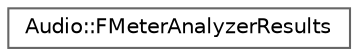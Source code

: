 digraph "Graphical Class Hierarchy"
{
 // INTERACTIVE_SVG=YES
 // LATEX_PDF_SIZE
  bgcolor="transparent";
  edge [fontname=Helvetica,fontsize=10,labelfontname=Helvetica,labelfontsize=10];
  node [fontname=Helvetica,fontsize=10,shape=box,height=0.2,width=0.4];
  rankdir="LR";
  Node0 [id="Node000000",label="Audio::FMeterAnalyzerResults",height=0.2,width=0.4,color="grey40", fillcolor="white", style="filled",URL="$d3/d03/structAudio_1_1FMeterAnalyzerResults.html",tooltip=" "];
}
